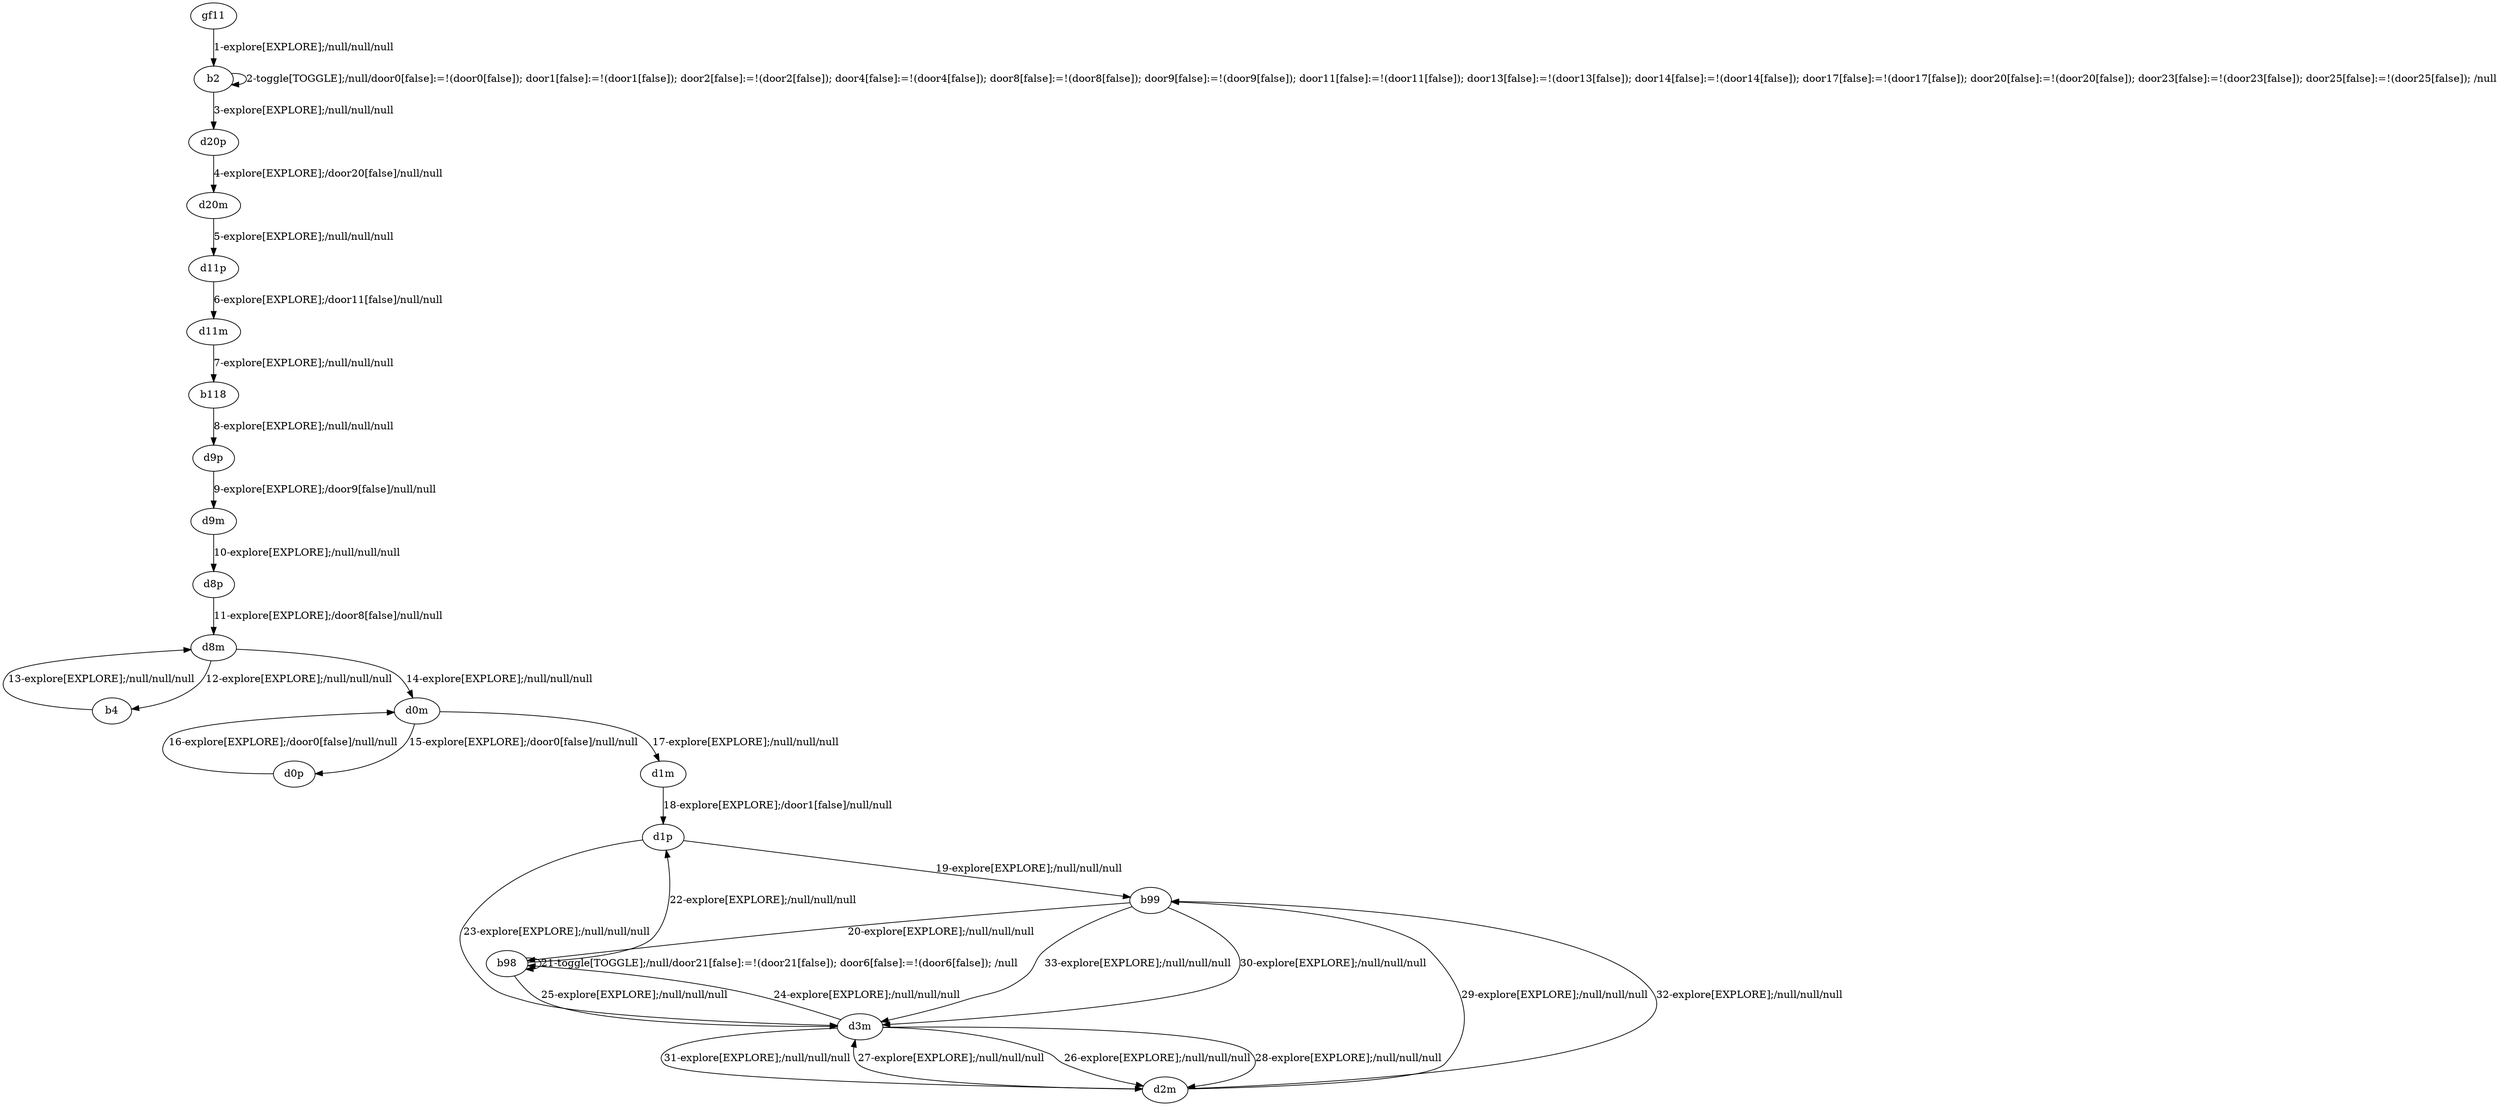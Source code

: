 # Total number of goals covered by this test: 2
# b98 --> d3m
# b98 --> b98

digraph g {
"gf11" -> "b2" [label = "1-explore[EXPLORE];/null/null/null"];
"b2" -> "b2" [label = "2-toggle[TOGGLE];/null/door0[false]:=!(door0[false]); door1[false]:=!(door1[false]); door2[false]:=!(door2[false]); door4[false]:=!(door4[false]); door8[false]:=!(door8[false]); door9[false]:=!(door9[false]); door11[false]:=!(door11[false]); door13[false]:=!(door13[false]); door14[false]:=!(door14[false]); door17[false]:=!(door17[false]); door20[false]:=!(door20[false]); door23[false]:=!(door23[false]); door25[false]:=!(door25[false]); /null"];
"b2" -> "d20p" [label = "3-explore[EXPLORE];/null/null/null"];
"d20p" -> "d20m" [label = "4-explore[EXPLORE];/door20[false]/null/null"];
"d20m" -> "d11p" [label = "5-explore[EXPLORE];/null/null/null"];
"d11p" -> "d11m" [label = "6-explore[EXPLORE];/door11[false]/null/null"];
"d11m" -> "b118" [label = "7-explore[EXPLORE];/null/null/null"];
"b118" -> "d9p" [label = "8-explore[EXPLORE];/null/null/null"];
"d9p" -> "d9m" [label = "9-explore[EXPLORE];/door9[false]/null/null"];
"d9m" -> "d8p" [label = "10-explore[EXPLORE];/null/null/null"];
"d8p" -> "d8m" [label = "11-explore[EXPLORE];/door8[false]/null/null"];
"d8m" -> "b4" [label = "12-explore[EXPLORE];/null/null/null"];
"b4" -> "d8m" [label = "13-explore[EXPLORE];/null/null/null"];
"d8m" -> "d0m" [label = "14-explore[EXPLORE];/null/null/null"];
"d0m" -> "d0p" [label = "15-explore[EXPLORE];/door0[false]/null/null"];
"d0p" -> "d0m" [label = "16-explore[EXPLORE];/door0[false]/null/null"];
"d0m" -> "d1m" [label = "17-explore[EXPLORE];/null/null/null"];
"d1m" -> "d1p" [label = "18-explore[EXPLORE];/door1[false]/null/null"];
"d1p" -> "b99" [label = "19-explore[EXPLORE];/null/null/null"];
"b99" -> "b98" [label = "20-explore[EXPLORE];/null/null/null"];
"b98" -> "b98" [label = "21-toggle[TOGGLE];/null/door21[false]:=!(door21[false]); door6[false]:=!(door6[false]); /null"];
"b98" -> "d1p" [label = "22-explore[EXPLORE];/null/null/null"];
"d1p" -> "d3m" [label = "23-explore[EXPLORE];/null/null/null"];
"d3m" -> "b98" [label = "24-explore[EXPLORE];/null/null/null"];
"b98" -> "d3m" [label = "25-explore[EXPLORE];/null/null/null"];
"d3m" -> "d2m" [label = "26-explore[EXPLORE];/null/null/null"];
"d2m" -> "d3m" [label = "27-explore[EXPLORE];/null/null/null"];
"d3m" -> "d2m" [label = "28-explore[EXPLORE];/null/null/null"];
"d2m" -> "b99" [label = "29-explore[EXPLORE];/null/null/null"];
"b99" -> "d3m" [label = "30-explore[EXPLORE];/null/null/null"];
"d3m" -> "d2m" [label = "31-explore[EXPLORE];/null/null/null"];
"d2m" -> "b99" [label = "32-explore[EXPLORE];/null/null/null"];
"b99" -> "d3m" [label = "33-explore[EXPLORE];/null/null/null"];
}